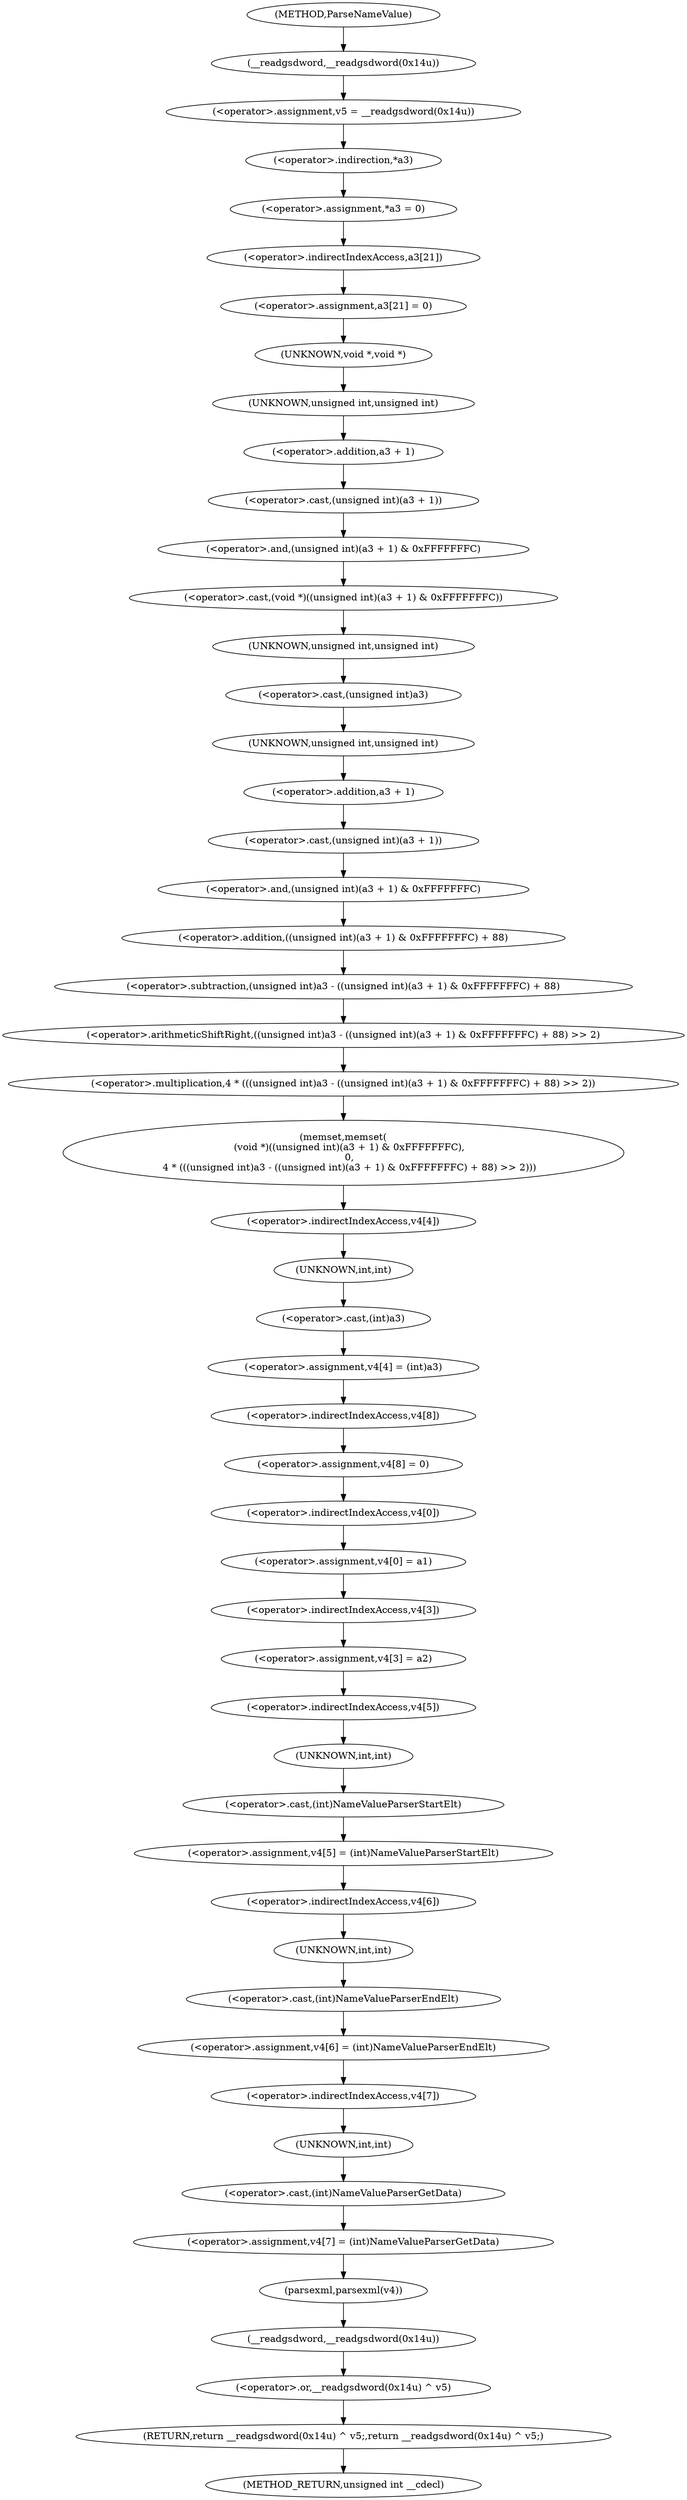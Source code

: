 digraph ParseNameValue {  
"1000110" [label = "(<operator>.assignment,v5 = __readgsdword(0x14u))" ]
"1000112" [label = "(__readgsdword,__readgsdword(0x14u))" ]
"1000114" [label = "(<operator>.assignment,*a3 = 0)" ]
"1000115" [label = "(<operator>.indirection,*a3)" ]
"1000118" [label = "(<operator>.assignment,a3[21] = 0)" ]
"1000119" [label = "(<operator>.indirectIndexAccess,a3[21])" ]
"1000123" [label = "(memset,memset(\n    (void *)((unsigned int)(a3 + 1) & 0xFFFFFFFC),\n    0,\n    4 * (((unsigned int)a3 - ((unsigned int)(a3 + 1) & 0xFFFFFFFC) + 88) >> 2)))" ]
"1000124" [label = "(<operator>.cast,(void *)((unsigned int)(a3 + 1) & 0xFFFFFFFC))" ]
"1000125" [label = "(UNKNOWN,void *,void *)" ]
"1000126" [label = "(<operator>.and,(unsigned int)(a3 + 1) & 0xFFFFFFFC)" ]
"1000127" [label = "(<operator>.cast,(unsigned int)(a3 + 1))" ]
"1000128" [label = "(UNKNOWN,unsigned int,unsigned int)" ]
"1000129" [label = "(<operator>.addition,a3 + 1)" ]
"1000134" [label = "(<operator>.multiplication,4 * (((unsigned int)a3 - ((unsigned int)(a3 + 1) & 0xFFFFFFFC) + 88) >> 2))" ]
"1000136" [label = "(<operator>.arithmeticShiftRight,((unsigned int)a3 - ((unsigned int)(a3 + 1) & 0xFFFFFFFC) + 88) >> 2)" ]
"1000137" [label = "(<operator>.subtraction,(unsigned int)a3 - ((unsigned int)(a3 + 1) & 0xFFFFFFFC) + 88)" ]
"1000138" [label = "(<operator>.cast,(unsigned int)a3)" ]
"1000139" [label = "(UNKNOWN,unsigned int,unsigned int)" ]
"1000141" [label = "(<operator>.addition,((unsigned int)(a3 + 1) & 0xFFFFFFFC) + 88)" ]
"1000142" [label = "(<operator>.and,(unsigned int)(a3 + 1) & 0xFFFFFFFC)" ]
"1000143" [label = "(<operator>.cast,(unsigned int)(a3 + 1))" ]
"1000144" [label = "(UNKNOWN,unsigned int,unsigned int)" ]
"1000145" [label = "(<operator>.addition,a3 + 1)" ]
"1000151" [label = "(<operator>.assignment,v4[4] = (int)a3)" ]
"1000152" [label = "(<operator>.indirectIndexAccess,v4[4])" ]
"1000155" [label = "(<operator>.cast,(int)a3)" ]
"1000156" [label = "(UNKNOWN,int,int)" ]
"1000158" [label = "(<operator>.assignment,v4[8] = 0)" ]
"1000159" [label = "(<operator>.indirectIndexAccess,v4[8])" ]
"1000163" [label = "(<operator>.assignment,v4[0] = a1)" ]
"1000164" [label = "(<operator>.indirectIndexAccess,v4[0])" ]
"1000168" [label = "(<operator>.assignment,v4[3] = a2)" ]
"1000169" [label = "(<operator>.indirectIndexAccess,v4[3])" ]
"1000173" [label = "(<operator>.assignment,v4[5] = (int)NameValueParserStartElt)" ]
"1000174" [label = "(<operator>.indirectIndexAccess,v4[5])" ]
"1000177" [label = "(<operator>.cast,(int)NameValueParserStartElt)" ]
"1000178" [label = "(UNKNOWN,int,int)" ]
"1000180" [label = "(<operator>.assignment,v4[6] = (int)NameValueParserEndElt)" ]
"1000181" [label = "(<operator>.indirectIndexAccess,v4[6])" ]
"1000184" [label = "(<operator>.cast,(int)NameValueParserEndElt)" ]
"1000185" [label = "(UNKNOWN,int,int)" ]
"1000187" [label = "(<operator>.assignment,v4[7] = (int)NameValueParserGetData)" ]
"1000188" [label = "(<operator>.indirectIndexAccess,v4[7])" ]
"1000191" [label = "(<operator>.cast,(int)NameValueParserGetData)" ]
"1000192" [label = "(UNKNOWN,int,int)" ]
"1000194" [label = "(parsexml,parsexml(v4))" ]
"1000196" [label = "(RETURN,return __readgsdword(0x14u) ^ v5;,return __readgsdword(0x14u) ^ v5;)" ]
"1000197" [label = "(<operator>.or,__readgsdword(0x14u) ^ v5)" ]
"1000198" [label = "(__readgsdword,__readgsdword(0x14u))" ]
"1000103" [label = "(METHOD,ParseNameValue)" ]
"1000201" [label = "(METHOD_RETURN,unsigned int __cdecl)" ]
  "1000110" -> "1000115" 
  "1000112" -> "1000110" 
  "1000114" -> "1000119" 
  "1000115" -> "1000114" 
  "1000118" -> "1000125" 
  "1000119" -> "1000118" 
  "1000123" -> "1000152" 
  "1000124" -> "1000139" 
  "1000125" -> "1000128" 
  "1000126" -> "1000124" 
  "1000127" -> "1000126" 
  "1000128" -> "1000129" 
  "1000129" -> "1000127" 
  "1000134" -> "1000123" 
  "1000136" -> "1000134" 
  "1000137" -> "1000136" 
  "1000138" -> "1000144" 
  "1000139" -> "1000138" 
  "1000141" -> "1000137" 
  "1000142" -> "1000141" 
  "1000143" -> "1000142" 
  "1000144" -> "1000145" 
  "1000145" -> "1000143" 
  "1000151" -> "1000159" 
  "1000152" -> "1000156" 
  "1000155" -> "1000151" 
  "1000156" -> "1000155" 
  "1000158" -> "1000164" 
  "1000159" -> "1000158" 
  "1000163" -> "1000169" 
  "1000164" -> "1000163" 
  "1000168" -> "1000174" 
  "1000169" -> "1000168" 
  "1000173" -> "1000181" 
  "1000174" -> "1000178" 
  "1000177" -> "1000173" 
  "1000178" -> "1000177" 
  "1000180" -> "1000188" 
  "1000181" -> "1000185" 
  "1000184" -> "1000180" 
  "1000185" -> "1000184" 
  "1000187" -> "1000194" 
  "1000188" -> "1000192" 
  "1000191" -> "1000187" 
  "1000192" -> "1000191" 
  "1000194" -> "1000198" 
  "1000196" -> "1000201" 
  "1000197" -> "1000196" 
  "1000198" -> "1000197" 
  "1000103" -> "1000112" 
}

